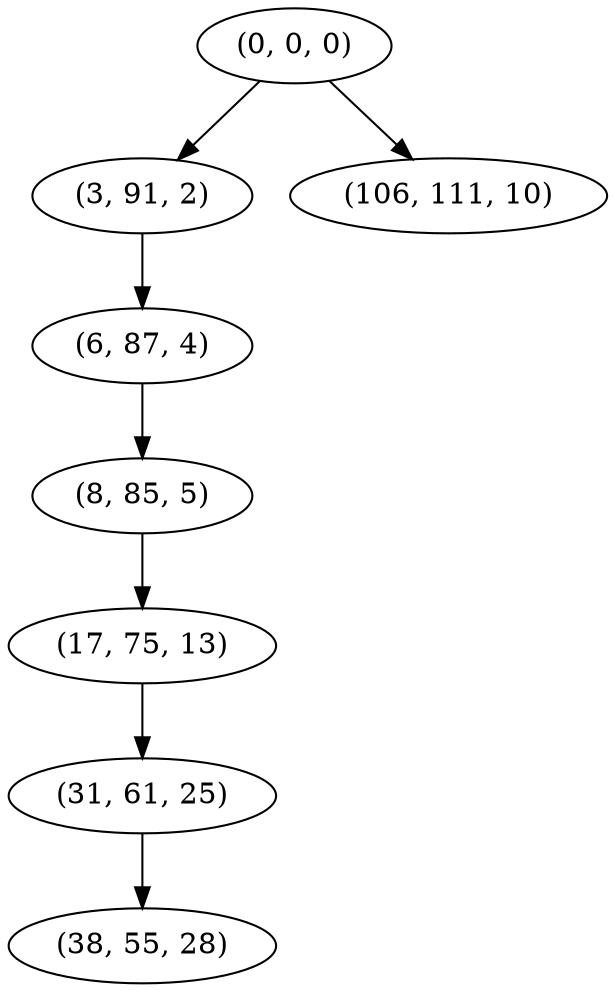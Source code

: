 digraph tree {
    "(0, 0, 0)";
    "(3, 91, 2)";
    "(6, 87, 4)";
    "(8, 85, 5)";
    "(17, 75, 13)";
    "(31, 61, 25)";
    "(38, 55, 28)";
    "(106, 111, 10)";
    "(0, 0, 0)" -> "(3, 91, 2)";
    "(0, 0, 0)" -> "(106, 111, 10)";
    "(3, 91, 2)" -> "(6, 87, 4)";
    "(6, 87, 4)" -> "(8, 85, 5)";
    "(8, 85, 5)" -> "(17, 75, 13)";
    "(17, 75, 13)" -> "(31, 61, 25)";
    "(31, 61, 25)" -> "(38, 55, 28)";
}
